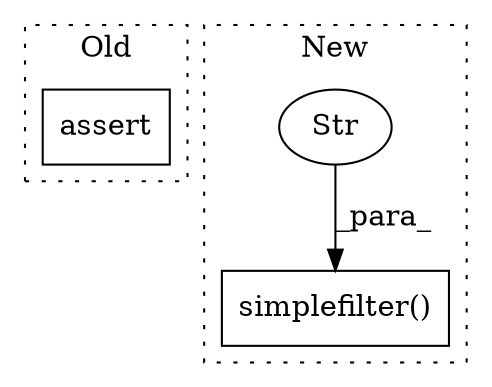 digraph G {
subgraph cluster0 {
1 [label="assert" a="65" s="4553" l="7" shape="box"];
label = "Old";
style="dotted";
}
subgraph cluster1 {
2 [label="simplefilter()" a="75" s="4519,4548" l="22,1" shape="box"];
3 [label="Str" a="66" s="4541" l="7" shape="ellipse"];
label = "New";
style="dotted";
}
3 -> 2 [label="_para_"];
}